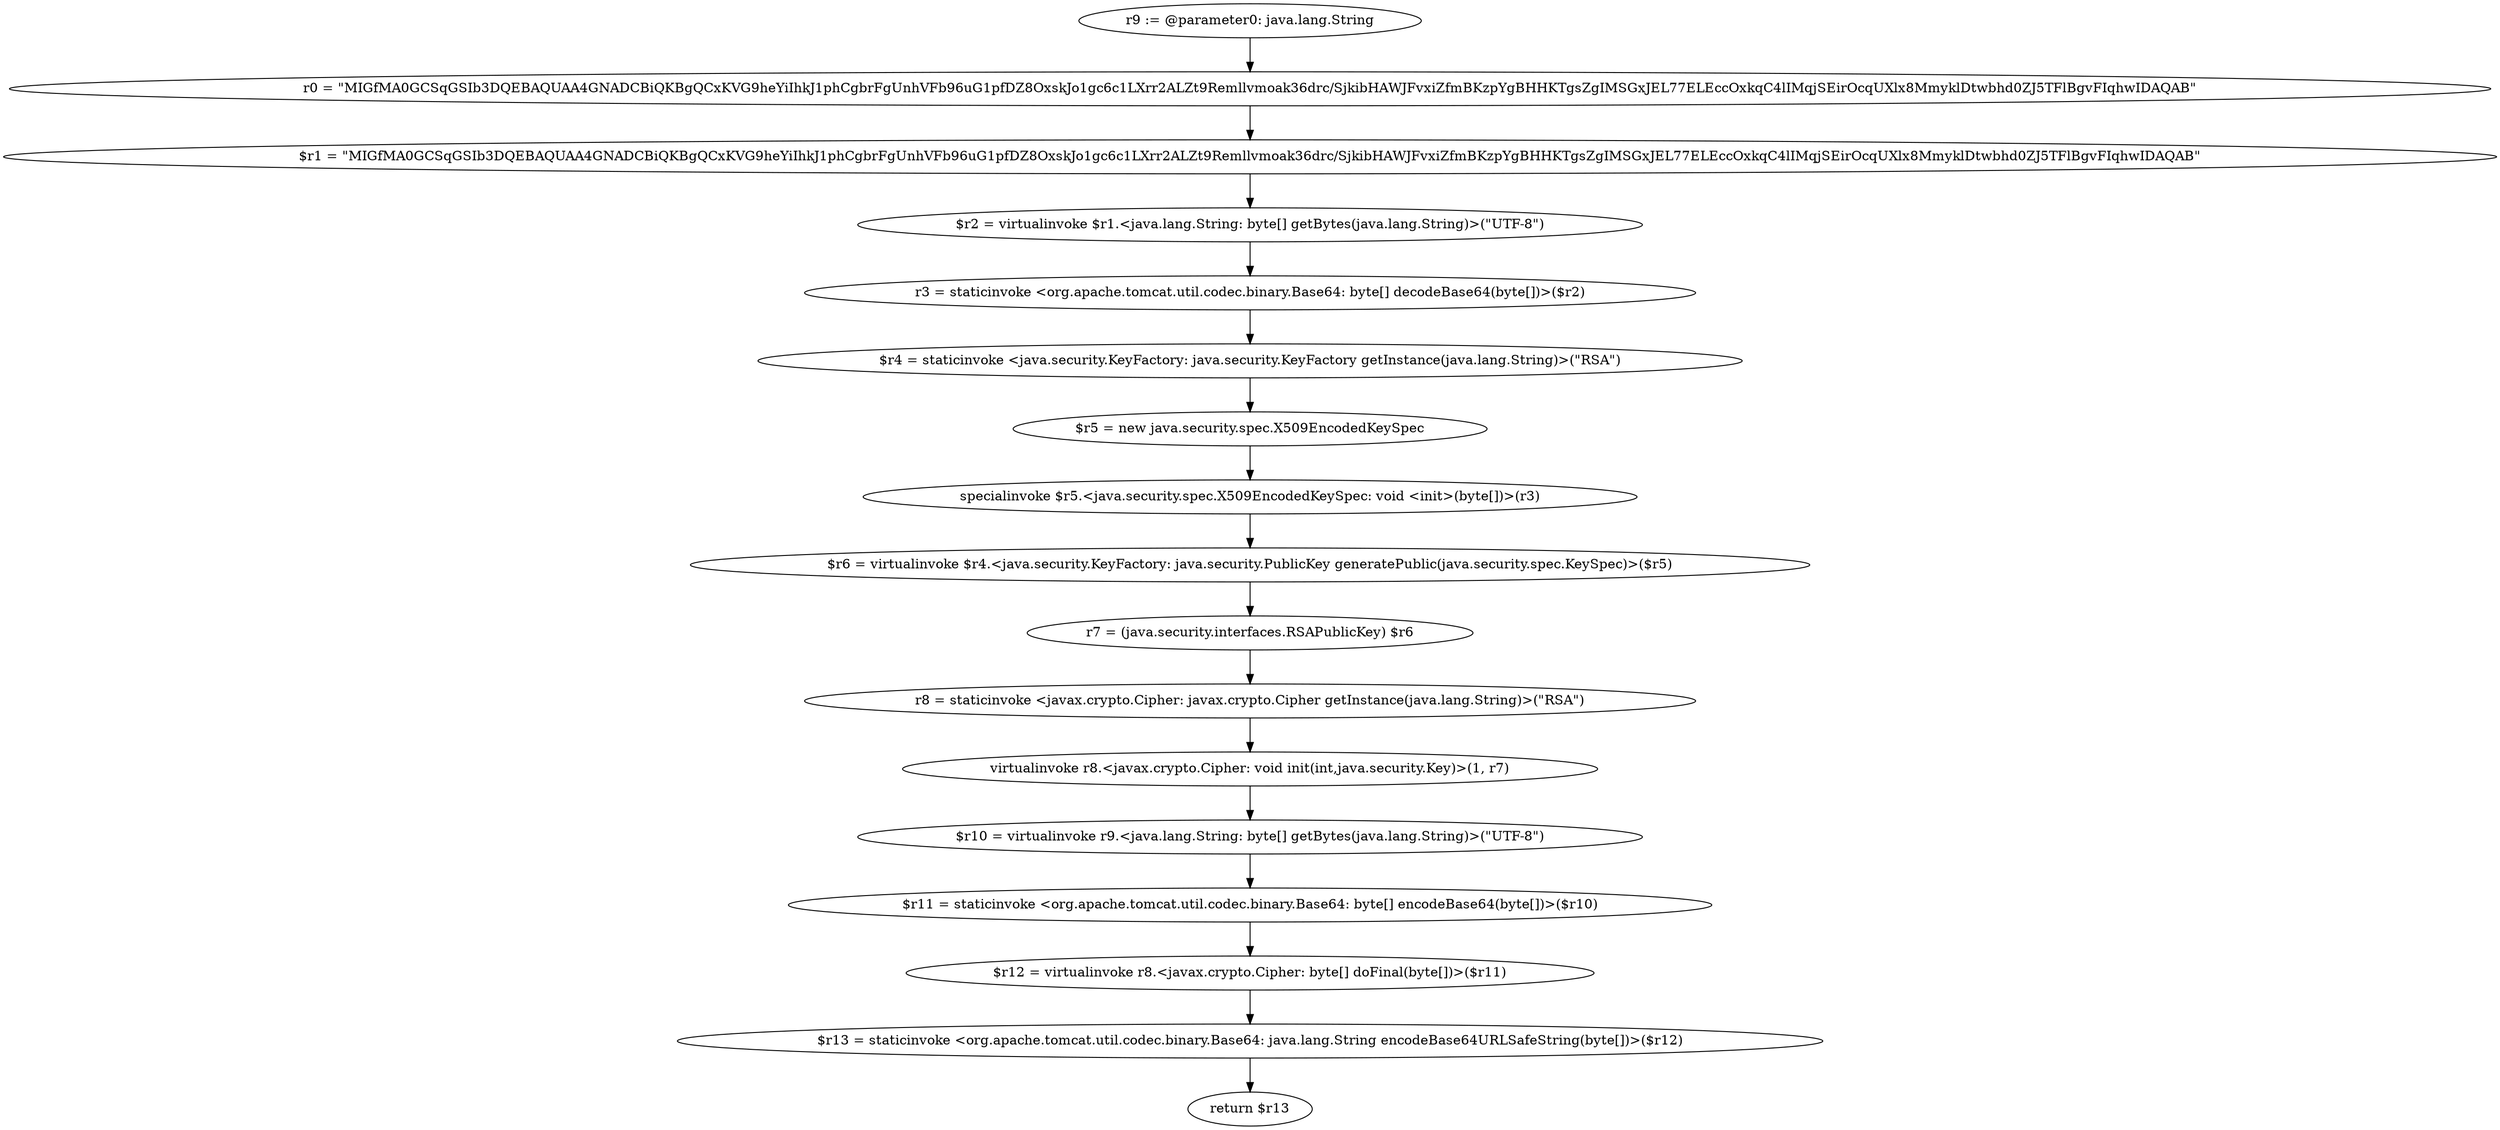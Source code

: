 digraph "unitGraph" {
    "r9 := @parameter0: java.lang.String"
    "r0 = \"MIGfMA0GCSqGSIb3DQEBAQUAA4GNADCBiQKBgQCxKVG9heYiIhkJ1phCgbrFgUnhVFb96uG1pfDZ8OxskJo1gc6c1LXrr2ALZt9Remllvmoak36drc/SjkibHAWJFvxiZfmBKzpYgBHHKTgsZgIMSGxJEL77ELEccOxkqC4lIMqjSEirOcqUXlx8MmyklDtwbhd0ZJ5TFlBgvFIqhwIDAQAB\""
    "$r1 = \"MIGfMA0GCSqGSIb3DQEBAQUAA4GNADCBiQKBgQCxKVG9heYiIhkJ1phCgbrFgUnhVFb96uG1pfDZ8OxskJo1gc6c1LXrr2ALZt9Remllvmoak36drc/SjkibHAWJFvxiZfmBKzpYgBHHKTgsZgIMSGxJEL77ELEccOxkqC4lIMqjSEirOcqUXlx8MmyklDtwbhd0ZJ5TFlBgvFIqhwIDAQAB\""
    "$r2 = virtualinvoke $r1.<java.lang.String: byte[] getBytes(java.lang.String)>(\"UTF-8\")"
    "r3 = staticinvoke <org.apache.tomcat.util.codec.binary.Base64: byte[] decodeBase64(byte[])>($r2)"
    "$r4 = staticinvoke <java.security.KeyFactory: java.security.KeyFactory getInstance(java.lang.String)>(\"RSA\")"
    "$r5 = new java.security.spec.X509EncodedKeySpec"
    "specialinvoke $r5.<java.security.spec.X509EncodedKeySpec: void <init>(byte[])>(r3)"
    "$r6 = virtualinvoke $r4.<java.security.KeyFactory: java.security.PublicKey generatePublic(java.security.spec.KeySpec)>($r5)"
    "r7 = (java.security.interfaces.RSAPublicKey) $r6"
    "r8 = staticinvoke <javax.crypto.Cipher: javax.crypto.Cipher getInstance(java.lang.String)>(\"RSA\")"
    "virtualinvoke r8.<javax.crypto.Cipher: void init(int,java.security.Key)>(1, r7)"
    "$r10 = virtualinvoke r9.<java.lang.String: byte[] getBytes(java.lang.String)>(\"UTF-8\")"
    "$r11 = staticinvoke <org.apache.tomcat.util.codec.binary.Base64: byte[] encodeBase64(byte[])>($r10)"
    "$r12 = virtualinvoke r8.<javax.crypto.Cipher: byte[] doFinal(byte[])>($r11)"
    "$r13 = staticinvoke <org.apache.tomcat.util.codec.binary.Base64: java.lang.String encodeBase64URLSafeString(byte[])>($r12)"
    "return $r13"
    "r9 := @parameter0: java.lang.String"->"r0 = \"MIGfMA0GCSqGSIb3DQEBAQUAA4GNADCBiQKBgQCxKVG9heYiIhkJ1phCgbrFgUnhVFb96uG1pfDZ8OxskJo1gc6c1LXrr2ALZt9Remllvmoak36drc/SjkibHAWJFvxiZfmBKzpYgBHHKTgsZgIMSGxJEL77ELEccOxkqC4lIMqjSEirOcqUXlx8MmyklDtwbhd0ZJ5TFlBgvFIqhwIDAQAB\"";
    "r0 = \"MIGfMA0GCSqGSIb3DQEBAQUAA4GNADCBiQKBgQCxKVG9heYiIhkJ1phCgbrFgUnhVFb96uG1pfDZ8OxskJo1gc6c1LXrr2ALZt9Remllvmoak36drc/SjkibHAWJFvxiZfmBKzpYgBHHKTgsZgIMSGxJEL77ELEccOxkqC4lIMqjSEirOcqUXlx8MmyklDtwbhd0ZJ5TFlBgvFIqhwIDAQAB\""->"$r1 = \"MIGfMA0GCSqGSIb3DQEBAQUAA4GNADCBiQKBgQCxKVG9heYiIhkJ1phCgbrFgUnhVFb96uG1pfDZ8OxskJo1gc6c1LXrr2ALZt9Remllvmoak36drc/SjkibHAWJFvxiZfmBKzpYgBHHKTgsZgIMSGxJEL77ELEccOxkqC4lIMqjSEirOcqUXlx8MmyklDtwbhd0ZJ5TFlBgvFIqhwIDAQAB\"";
    "$r1 = \"MIGfMA0GCSqGSIb3DQEBAQUAA4GNADCBiQKBgQCxKVG9heYiIhkJ1phCgbrFgUnhVFb96uG1pfDZ8OxskJo1gc6c1LXrr2ALZt9Remllvmoak36drc/SjkibHAWJFvxiZfmBKzpYgBHHKTgsZgIMSGxJEL77ELEccOxkqC4lIMqjSEirOcqUXlx8MmyklDtwbhd0ZJ5TFlBgvFIqhwIDAQAB\""->"$r2 = virtualinvoke $r1.<java.lang.String: byte[] getBytes(java.lang.String)>(\"UTF-8\")";
    "$r2 = virtualinvoke $r1.<java.lang.String: byte[] getBytes(java.lang.String)>(\"UTF-8\")"->"r3 = staticinvoke <org.apache.tomcat.util.codec.binary.Base64: byte[] decodeBase64(byte[])>($r2)";
    "r3 = staticinvoke <org.apache.tomcat.util.codec.binary.Base64: byte[] decodeBase64(byte[])>($r2)"->"$r4 = staticinvoke <java.security.KeyFactory: java.security.KeyFactory getInstance(java.lang.String)>(\"RSA\")";
    "$r4 = staticinvoke <java.security.KeyFactory: java.security.KeyFactory getInstance(java.lang.String)>(\"RSA\")"->"$r5 = new java.security.spec.X509EncodedKeySpec";
    "$r5 = new java.security.spec.X509EncodedKeySpec"->"specialinvoke $r5.<java.security.spec.X509EncodedKeySpec: void <init>(byte[])>(r3)";
    "specialinvoke $r5.<java.security.spec.X509EncodedKeySpec: void <init>(byte[])>(r3)"->"$r6 = virtualinvoke $r4.<java.security.KeyFactory: java.security.PublicKey generatePublic(java.security.spec.KeySpec)>($r5)";
    "$r6 = virtualinvoke $r4.<java.security.KeyFactory: java.security.PublicKey generatePublic(java.security.spec.KeySpec)>($r5)"->"r7 = (java.security.interfaces.RSAPublicKey) $r6";
    "r7 = (java.security.interfaces.RSAPublicKey) $r6"->"r8 = staticinvoke <javax.crypto.Cipher: javax.crypto.Cipher getInstance(java.lang.String)>(\"RSA\")";
    "r8 = staticinvoke <javax.crypto.Cipher: javax.crypto.Cipher getInstance(java.lang.String)>(\"RSA\")"->"virtualinvoke r8.<javax.crypto.Cipher: void init(int,java.security.Key)>(1, r7)";
    "virtualinvoke r8.<javax.crypto.Cipher: void init(int,java.security.Key)>(1, r7)"->"$r10 = virtualinvoke r9.<java.lang.String: byte[] getBytes(java.lang.String)>(\"UTF-8\")";
    "$r10 = virtualinvoke r9.<java.lang.String: byte[] getBytes(java.lang.String)>(\"UTF-8\")"->"$r11 = staticinvoke <org.apache.tomcat.util.codec.binary.Base64: byte[] encodeBase64(byte[])>($r10)";
    "$r11 = staticinvoke <org.apache.tomcat.util.codec.binary.Base64: byte[] encodeBase64(byte[])>($r10)"->"$r12 = virtualinvoke r8.<javax.crypto.Cipher: byte[] doFinal(byte[])>($r11)";
    "$r12 = virtualinvoke r8.<javax.crypto.Cipher: byte[] doFinal(byte[])>($r11)"->"$r13 = staticinvoke <org.apache.tomcat.util.codec.binary.Base64: java.lang.String encodeBase64URLSafeString(byte[])>($r12)";
    "$r13 = staticinvoke <org.apache.tomcat.util.codec.binary.Base64: java.lang.String encodeBase64URLSafeString(byte[])>($r12)"->"return $r13";
}

